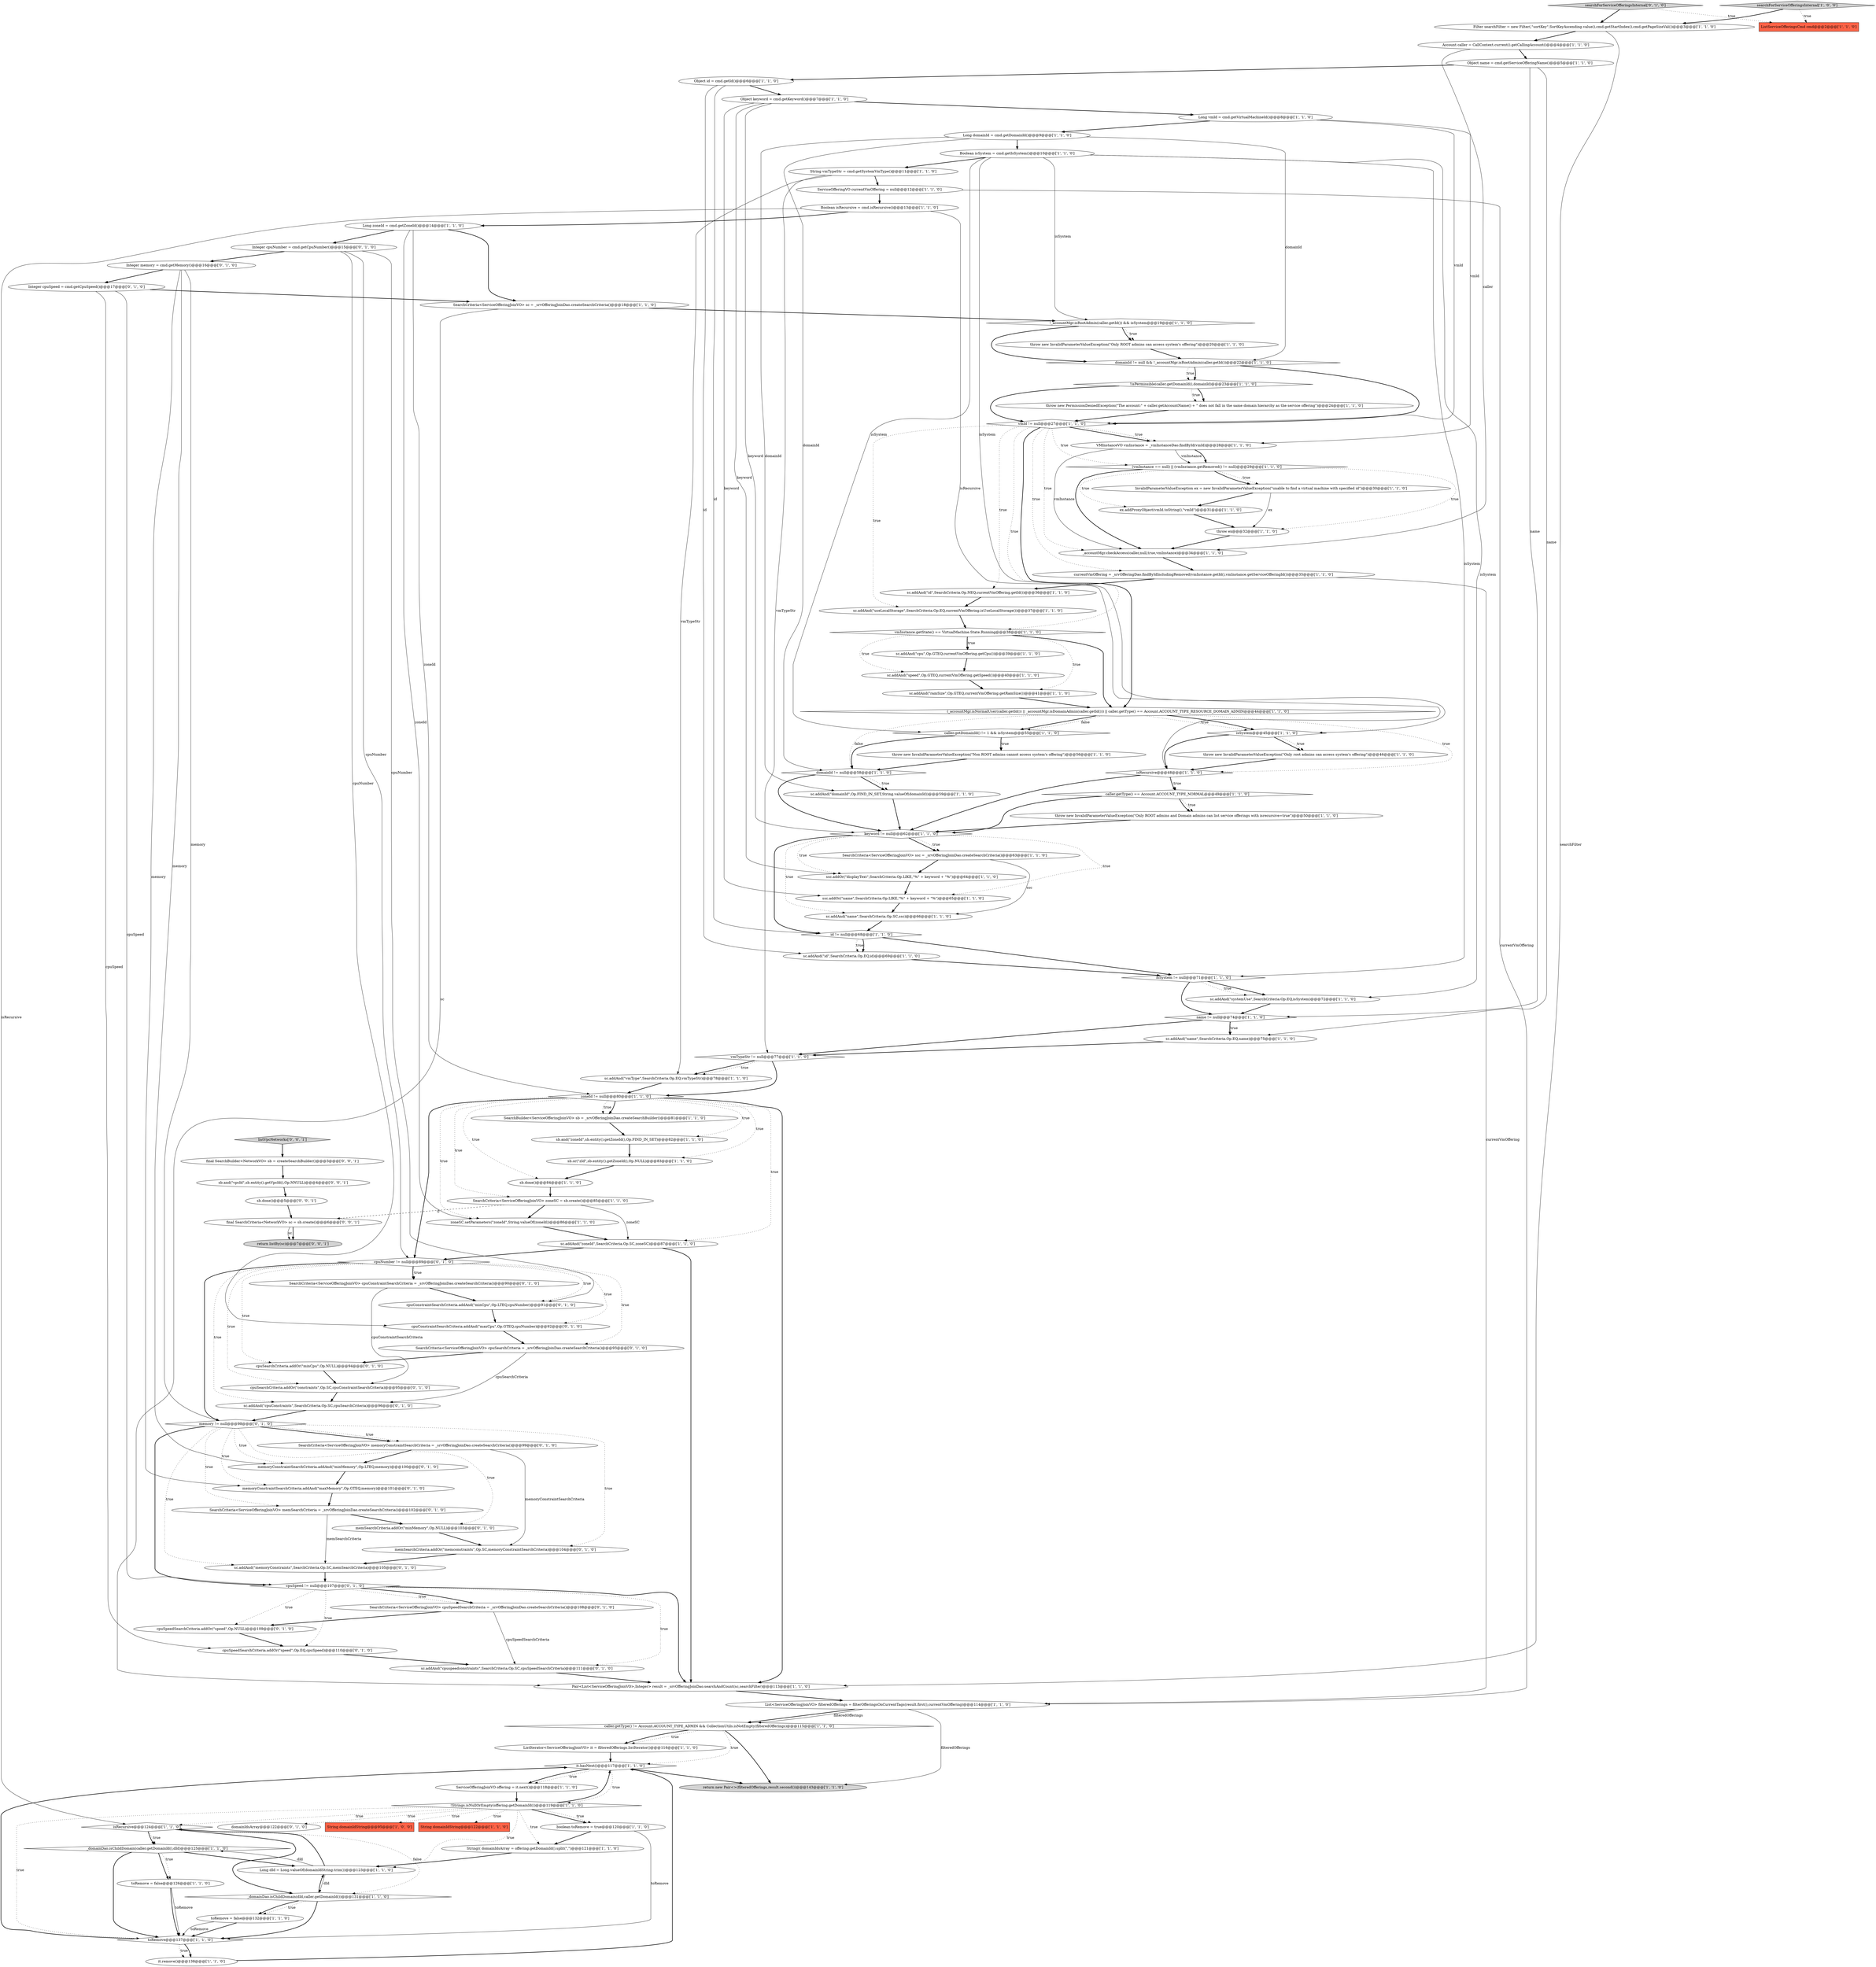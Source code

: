 digraph {
60 [style = filled, label = "SearchCriteria<ServiceOfferingJoinVO> ssc = _srvOfferingJoinDao.createSearchCriteria()@@@63@@@['1', '1', '0']", fillcolor = white, shape = ellipse image = "AAA0AAABBB1BBB"];
116 [style = filled, label = "return listBy(sc)@@@7@@@['0', '0', '1']", fillcolor = lightgray, shape = ellipse image = "AAA0AAABBB3BBB"];
110 [style = filled, label = "searchForServiceOfferingsInternal['0', '1', '0']", fillcolor = lightgray, shape = diamond image = "AAA0AAABBB2BBB"];
58 [style = filled, label = "(_accountMgr.isNormalUser(caller.getId()) || _accountMgr.isDomainAdmin(caller.getId())) || caller.getType() == Account.ACCOUNT_TYPE_RESOURCE_DOMAIN_ADMIN@@@44@@@['1', '1', '0']", fillcolor = white, shape = diamond image = "AAA0AAABBB1BBB"];
100 [style = filled, label = "cpuSearchCriteria.addOr(\"minCpu\",Op.NULL)@@@94@@@['0', '1', '0']", fillcolor = white, shape = ellipse image = "AAA1AAABBB2BBB"];
54 [style = filled, label = "throw new InvalidParameterValueException(\"Only ROOT admins and Domain admins can list service offerings with isrecursive=true\")@@@50@@@['1', '1', '0']", fillcolor = white, shape = ellipse image = "AAA0AAABBB1BBB"];
92 [style = filled, label = "SearchCriteria<ServiceOfferingJoinVO> memSearchCriteria = _srvOfferingJoinDao.createSearchCriteria()@@@102@@@['0', '1', '0']", fillcolor = white, shape = ellipse image = "AAA1AAABBB2BBB"];
71 [style = filled, label = "toRemove = false@@@126@@@['1', '1', '0']", fillcolor = white, shape = ellipse image = "AAA0AAABBB1BBB"];
30 [style = filled, label = "caller.getType() != Account.ACCOUNT_TYPE_ADMIN && CollectionUtils.isNotEmpty(filteredOfferings)@@@115@@@['1', '1', '0']", fillcolor = white, shape = diamond image = "AAA0AAABBB1BBB"];
86 [style = filled, label = "SearchCriteria<ServiceOfferingJoinVO> memoryConstraintSearchCriteria = _srvOfferingJoinDao.createSearchCriteria()@@@99@@@['0', '1', '0']", fillcolor = white, shape = ellipse image = "AAA1AAABBB2BBB"];
2 [style = filled, label = "it.remove()@@@138@@@['1', '1', '0']", fillcolor = white, shape = ellipse image = "AAA0AAABBB1BBB"];
78 [style = filled, label = "isRecursive@@@48@@@['1', '1', '0']", fillcolor = white, shape = diamond image = "AAA0AAABBB1BBB"];
105 [style = filled, label = "Integer cpuNumber = cmd.getCpuNumber()@@@15@@@['0', '1', '0']", fillcolor = white, shape = ellipse image = "AAA1AAABBB2BBB"];
44 [style = filled, label = "Filter searchFilter = new Filter(,\"sortKey\",SortKeyAscending.value(),cmd.getStartIndex(),cmd.getPageSizeVal())@@@3@@@['1', '1', '0']", fillcolor = white, shape = ellipse image = "AAA0AAABBB1BBB"];
39 [style = filled, label = "caller.getDomainId() != 1 && isSystem@@@55@@@['1', '1', '0']", fillcolor = white, shape = diamond image = "AAA0AAABBB1BBB"];
114 [style = filled, label = "listVpcNetworks['0', '0', '1']", fillcolor = lightgray, shape = diamond image = "AAA0AAABBB3BBB"];
101 [style = filled, label = "cpuNumber != null@@@89@@@['0', '1', '0']", fillcolor = white, shape = diamond image = "AAA1AAABBB2BBB"];
80 [style = filled, label = "keyword != null@@@62@@@['1', '1', '0']", fillcolor = white, shape = diamond image = "AAA0AAABBB1BBB"];
40 [style = filled, label = "zoneSC.setParameters(\"zoneId\",String.valueOf(zoneId))@@@86@@@['1', '1', '0']", fillcolor = white, shape = ellipse image = "AAA0AAABBB1BBB"];
17 [style = filled, label = "SearchCriteria<ServiceOfferingJoinVO> zoneSC = sb.create()@@@85@@@['1', '1', '0']", fillcolor = white, shape = ellipse image = "AAA0AAABBB1BBB"];
52 [style = filled, label = "sc.addAnd(\"systemUse\",SearchCriteria.Op.EQ,isSystem)@@@72@@@['1', '1', '0']", fillcolor = white, shape = ellipse image = "AAA0AAABBB1BBB"];
70 [style = filled, label = "sb.and(\"zoneId\",sb.entity().getZoneId(),Op.FIND_IN_SET)@@@82@@@['1', '1', '0']", fillcolor = white, shape = ellipse image = "AAA0AAABBB1BBB"];
94 [style = filled, label = "memory != null@@@98@@@['0', '1', '0']", fillcolor = white, shape = diamond image = "AAA1AAABBB2BBB"];
32 [style = filled, label = "caller.getType() == Account.ACCOUNT_TYPE_NORMAL@@@49@@@['1', '1', '0']", fillcolor = white, shape = diamond image = "AAA0AAABBB1BBB"];
25 [style = filled, label = "!_accountMgr.isRootAdmin(caller.getId()) && isSystem@@@19@@@['1', '1', '0']", fillcolor = white, shape = diamond image = "AAA0AAABBB1BBB"];
28 [style = filled, label = "VMInstanceVO vmInstance = _vmInstanceDao.findById(vmId)@@@28@@@['1', '1', '0']", fillcolor = white, shape = ellipse image = "AAA0AAABBB1BBB"];
113 [style = filled, label = "sb.done()@@@5@@@['0', '0', '1']", fillcolor = white, shape = ellipse image = "AAA0AAABBB3BBB"];
79 [style = filled, label = "Long zoneId = cmd.getZoneId()@@@14@@@['1', '1', '0']", fillcolor = white, shape = ellipse image = "AAA0AAABBB1BBB"];
6 [style = filled, label = "Account caller = CallContext.current().getCallingAccount()@@@4@@@['1', '1', '0']", fillcolor = white, shape = ellipse image = "AAA0AAABBB1BBB"];
81 [style = filled, label = "ServiceOfferingJoinVO offering = it.next()@@@118@@@['1', '1', '0']", fillcolor = white, shape = ellipse image = "AAA0AAABBB1BBB"];
12 [style = filled, label = "id != null@@@68@@@['1', '1', '0']", fillcolor = white, shape = diamond image = "AAA0AAABBB1BBB"];
49 [style = filled, label = "toRemove = false@@@132@@@['1', '1', '0']", fillcolor = white, shape = ellipse image = "AAA0AAABBB1BBB"];
112 [style = filled, label = "final SearchBuilder<NetworkVO> sb = createSearchBuilder()@@@3@@@['0', '0', '1']", fillcolor = white, shape = ellipse image = "AAA0AAABBB3BBB"];
63 [style = filled, label = "isRecursive@@@124@@@['1', '1', '0']", fillcolor = white, shape = diamond image = "AAA0AAABBB1BBB"];
21 [style = filled, label = "Long dId = Long.valueOf(domainIdString.trim())@@@123@@@['1', '1', '0']", fillcolor = white, shape = ellipse image = "AAA0AAABBB1BBB"];
13 [style = filled, label = "throw new InvalidParameterValueException(\"Only ROOT admins can access system's offering\")@@@20@@@['1', '1', '0']", fillcolor = white, shape = ellipse image = "AAA0AAABBB1BBB"];
64 [style = filled, label = "Object name = cmd.getServiceOfferingName()@@@5@@@['1', '1', '0']", fillcolor = white, shape = ellipse image = "AAA0AAABBB1BBB"];
95 [style = filled, label = "sc.addAnd(\"cpuspeedconstraints\",SearchCriteria.Op.SC,cpuSpeedSearchCriteria)@@@111@@@['0', '1', '0']", fillcolor = white, shape = ellipse image = "AAA1AAABBB2BBB"];
88 [style = filled, label = "cpuConstraintSearchCriteria.addAnd(\"minCpu\",Op.LTEQ,cpuNumber)@@@91@@@['0', '1', '0']", fillcolor = white, shape = ellipse image = "AAA1AAABBB2BBB"];
48 [style = filled, label = "it.hasNext()@@@117@@@['1', '1', '0']", fillcolor = white, shape = diamond image = "AAA0AAABBB1BBB"];
0 [style = filled, label = "Object id = cmd.getId()@@@6@@@['1', '1', '0']", fillcolor = white, shape = ellipse image = "AAA0AAABBB1BBB"];
106 [style = filled, label = "sc.addAnd(\"cpuConstraints\",SearchCriteria.Op.SC,cpuSearchCriteria)@@@96@@@['0', '1', '0']", fillcolor = white, shape = ellipse image = "AAA1AAABBB2BBB"];
75 [style = filled, label = "String vmTypeStr = cmd.getSystemVmType()@@@11@@@['1', '1', '0']", fillcolor = white, shape = ellipse image = "AAA0AAABBB1BBB"];
91 [style = filled, label = "Integer cpuSpeed = cmd.getCpuSpeed()@@@17@@@['0', '1', '0']", fillcolor = white, shape = ellipse image = "AAA1AAABBB2BBB"];
104 [style = filled, label = "memSearchCriteria.addOr(\"memconstraints\",Op.SC,memoryConstraintSearchCriteria)@@@104@@@['0', '1', '0']", fillcolor = white, shape = ellipse image = "AAA1AAABBB2BBB"];
108 [style = filled, label = "cpuSpeedSearchCriteria.addOr(\"speed\",Op.EQ,cpuSpeed)@@@110@@@['0', '1', '0']", fillcolor = white, shape = ellipse image = "AAA1AAABBB2BBB"];
109 [style = filled, label = "memSearchCriteria.addOr(\"minMemory\",Op.NULL)@@@103@@@['0', '1', '0']", fillcolor = white, shape = ellipse image = "AAA1AAABBB2BBB"];
51 [style = filled, label = "(vmInstance == null) || (vmInstance.getRemoved() != null)@@@29@@@['1', '1', '0']", fillcolor = white, shape = diamond image = "AAA0AAABBB1BBB"];
20 [style = filled, label = "domainId != null && !_accountMgr.isRootAdmin(caller.getId())@@@22@@@['1', '1', '0']", fillcolor = white, shape = diamond image = "AAA0AAABBB1BBB"];
38 [style = filled, label = "currentVmOffering = _srvOfferingDao.findByIdIncludingRemoved(vmInstance.getId(),vmInstance.getServiceOfferingId())@@@35@@@['1', '1', '0']", fillcolor = white, shape = ellipse image = "AAA0AAABBB1BBB"];
42 [style = filled, label = "throw new PermissionDeniedException(\"The account:\" + caller.getAccountName() + \" does not fall in the same domain hierarchy as the service offering\")@@@24@@@['1', '1', '0']", fillcolor = white, shape = ellipse image = "AAA0AAABBB1BBB"];
18 [style = filled, label = "sc.addAnd(\"name\",SearchCriteria.Op.SC,ssc)@@@66@@@['1', '1', '0']", fillcolor = white, shape = ellipse image = "AAA0AAABBB1BBB"];
27 [style = filled, label = "ssc.addOr(\"displayText\",SearchCriteria.Op.LIKE,\"%\" + keyword + \"%\")@@@64@@@['1', '1', '0']", fillcolor = white, shape = ellipse image = "AAA0AAABBB1BBB"];
41 [style = filled, label = "sc.addAnd(\"useLocalStorage\",SearchCriteria.Op.EQ,currentVmOffering.isUseLocalStorage())@@@37@@@['1', '1', '0']", fillcolor = white, shape = ellipse image = "AAA0AAABBB1BBB"];
55 [style = filled, label = "sb.done()@@@84@@@['1', '1', '0']", fillcolor = white, shape = ellipse image = "AAA0AAABBB1BBB"];
76 [style = filled, label = "ex.addProxyObject(vmId.toString(),\"vmId\")@@@31@@@['1', '1', '0']", fillcolor = white, shape = ellipse image = "AAA0AAABBB1BBB"];
15 [style = filled, label = "domainId != null@@@58@@@['1', '1', '0']", fillcolor = white, shape = diamond image = "AAA0AAABBB1BBB"];
1 [style = filled, label = "_domainDao.isChildDomain(caller.getDomainId(),dId)@@@125@@@['1', '1', '0']", fillcolor = white, shape = diamond image = "AAA0AAABBB1BBB"];
36 [style = filled, label = "sc.addAnd(\"id\",SearchCriteria.Op.EQ,id)@@@69@@@['1', '1', '0']", fillcolor = white, shape = ellipse image = "AAA0AAABBB1BBB"];
73 [style = filled, label = "_domainDao.isChildDomain(dId,caller.getDomainId())@@@131@@@['1', '1', '0']", fillcolor = white, shape = diamond image = "AAA0AAABBB1BBB"];
107 [style = filled, label = "SearchCriteria<ServiceOfferingJoinVO> cpuSpeedSearchCriteria = _srvOfferingJoinDao.createSearchCriteria()@@@108@@@['0', '1', '0']", fillcolor = white, shape = ellipse image = "AAA1AAABBB2BBB"];
72 [style = filled, label = "Object keyword = cmd.getKeyword()@@@7@@@['1', '1', '0']", fillcolor = white, shape = ellipse image = "AAA0AAABBB1BBB"];
93 [style = filled, label = "sc.addAnd(\"memoryConstraints\",SearchCriteria.Op.SC,memSearchCriteria)@@@105@@@['0', '1', '0']", fillcolor = white, shape = ellipse image = "AAA1AAABBB2BBB"];
53 [style = filled, label = "ServiceOfferingVO currentVmOffering = null@@@12@@@['1', '1', '0']", fillcolor = white, shape = ellipse image = "AAA0AAABBB1BBB"];
57 [style = filled, label = "SearchCriteria<ServiceOfferingJoinVO> sc = _srvOfferingJoinDao.createSearchCriteria()@@@18@@@['1', '1', '0']", fillcolor = white, shape = ellipse image = "AAA0AAABBB1BBB"];
31 [style = filled, label = "sc.addAnd(\"cpu\",Op.GTEQ,currentVmOffering.getCpu())@@@39@@@['1', '1', '0']", fillcolor = white, shape = ellipse image = "AAA0AAABBB1BBB"];
43 [style = filled, label = "sc.addAnd(\"zoneId\",SearchCriteria.Op.SC,zoneSC)@@@87@@@['1', '1', '0']", fillcolor = white, shape = ellipse image = "AAA0AAABBB1BBB"];
45 [style = filled, label = "InvalidParameterValueException ex = new InvalidParameterValueException(\"unable to find a virtual machine with specified id\")@@@30@@@['1', '1', '0']", fillcolor = white, shape = ellipse image = "AAA0AAABBB1BBB"];
59 [style = filled, label = "SearchBuilder<ServiceOfferingJoinVO> sb = _srvOfferingJoinDao.createSearchBuilder()@@@81@@@['1', '1', '0']", fillcolor = white, shape = ellipse image = "AAA0AAABBB1BBB"];
46 [style = filled, label = "List<ServiceOfferingJoinVO> filteredOfferings = filterOfferingsOnCurrentTags(result.first(),currentVmOffering)@@@114@@@['1', '1', '0']", fillcolor = white, shape = ellipse image = "AAA0AAABBB1BBB"];
19 [style = filled, label = "Long vmId = cmd.getVirtualMachineId()@@@8@@@['1', '1', '0']", fillcolor = white, shape = ellipse image = "AAA0AAABBB1BBB"];
98 [style = filled, label = "SearchCriteria<ServiceOfferingJoinVO> cpuSearchCriteria = _srvOfferingJoinDao.createSearchCriteria()@@@93@@@['0', '1', '0']", fillcolor = white, shape = ellipse image = "AAA1AAABBB2BBB"];
34 [style = filled, label = "boolean toRemove = true@@@120@@@['1', '1', '0']", fillcolor = white, shape = ellipse image = "AAA0AAABBB1BBB"];
102 [style = filled, label = "cpuSearchCriteria.addOr(\"constraints\",Op.SC,cpuConstraintSearchCriteria)@@@95@@@['0', '1', '0']", fillcolor = white, shape = ellipse image = "AAA1AAABBB2BBB"];
9 [style = filled, label = "String(( domainIdsArray = offering.getDomainId().split(\",\")@@@121@@@['1', '1', '0']", fillcolor = white, shape = ellipse image = "AAA0AAABBB1BBB"];
62 [style = filled, label = "sc.addAnd(\"name\",SearchCriteria.Op.EQ,name)@@@75@@@['1', '1', '0']", fillcolor = white, shape = ellipse image = "AAA0AAABBB1BBB"];
4 [style = filled, label = "!Strings.isNullOrEmpty(offering.getDomainId())@@@119@@@['1', '1', '0']", fillcolor = white, shape = diamond image = "AAA0AAABBB1BBB"];
82 [style = filled, label = "name != null@@@74@@@['1', '1', '0']", fillcolor = white, shape = diamond image = "AAA0AAABBB1BBB"];
87 [style = filled, label = "Integer memory = cmd.getMemory()@@@16@@@['0', '1', '0']", fillcolor = white, shape = ellipse image = "AAA1AAABBB2BBB"];
8 [style = filled, label = "vmInstance.getState() == VirtualMachine.State.Running@@@38@@@['1', '1', '0']", fillcolor = white, shape = diamond image = "AAA0AAABBB1BBB"];
14 [style = filled, label = "sc.addAnd(\"id\",SearchCriteria.Op.NEQ,currentVmOffering.getId())@@@36@@@['1', '1', '0']", fillcolor = white, shape = ellipse image = "AAA0AAABBB1BBB"];
97 [style = filled, label = "SearchCriteria<ServiceOfferingJoinVO> cpuConstraintSearchCriteria = _srvOfferingJoinDao.createSearchCriteria()@@@90@@@['0', '1', '0']", fillcolor = white, shape = ellipse image = "AAA1AAABBB2BBB"];
7 [style = filled, label = "!isPermissible(caller.getDomainId(),domainId)@@@23@@@['1', '1', '0']", fillcolor = white, shape = diamond image = "AAA0AAABBB1BBB"];
103 [style = filled, label = "domainIdsArray@@@122@@@['0', '1', '0']", fillcolor = white, shape = ellipse image = "AAA0AAABBB2BBB"];
96 [style = filled, label = "cpuConstraintSearchCriteria.addAnd(\"maxCpu\",Op.GTEQ,cpuNumber)@@@92@@@['0', '1', '0']", fillcolor = white, shape = ellipse image = "AAA1AAABBB2BBB"];
90 [style = filled, label = "memoryConstraintSearchCriteria.addAnd(\"maxMemory\",Op.GTEQ,memory)@@@101@@@['0', '1', '0']", fillcolor = white, shape = ellipse image = "AAA1AAABBB2BBB"];
56 [style = filled, label = "throw new InvalidParameterValueException(\"Only root admins can access system's offering\")@@@46@@@['1', '1', '0']", fillcolor = white, shape = ellipse image = "AAA0AAABBB1BBB"];
84 [style = filled, label = "Pair<List<ServiceOfferingJoinVO>,Integer> result = _srvOfferingJoinDao.searchAndCount(sc,searchFilter)@@@113@@@['1', '1', '0']", fillcolor = white, shape = ellipse image = "AAA0AAABBB1BBB"];
3 [style = filled, label = "sc.addAnd(\"domainId\",Op.FIND_IN_SET,String.valueOf(domainId))@@@59@@@['1', '1', '0']", fillcolor = white, shape = ellipse image = "AAA0AAABBB1BBB"];
10 [style = filled, label = "String domainIdString@@@95@@@['1', '0', '0']", fillcolor = tomato, shape = box image = "AAA0AAABBB1BBB"];
37 [style = filled, label = "Boolean isRecursive = cmd.isRecursive()@@@13@@@['1', '1', '0']", fillcolor = white, shape = ellipse image = "AAA0AAABBB1BBB"];
85 [style = filled, label = "cpuSpeedSearchCriteria.addOr(\"speed\",Op.NULL)@@@109@@@['0', '1', '0']", fillcolor = white, shape = ellipse image = "AAA1AAABBB2BBB"];
115 [style = filled, label = "final SearchCriteria<NetworkVO> sc = sb.create()@@@6@@@['0', '0', '1']", fillcolor = white, shape = ellipse image = "AAA0AAABBB3BBB"];
47 [style = filled, label = "_accountMgr.checkAccess(caller,null,true,vmInstance)@@@34@@@['1', '1', '0']", fillcolor = white, shape = ellipse image = "AAA0AAABBB1BBB"];
50 [style = filled, label = "return new Pair<>(filteredOfferings,result.second())@@@143@@@['1', '1', '0']", fillcolor = lightgray, shape = ellipse image = "AAA0AAABBB1BBB"];
35 [style = filled, label = "sb.or(\"zId\",sb.entity().getZoneId(),Op.NULL)@@@83@@@['1', '1', '0']", fillcolor = white, shape = ellipse image = "AAA0AAABBB1BBB"];
69 [style = filled, label = "sc.addAnd(\"speed\",Op.GTEQ,currentVmOffering.getSpeed())@@@40@@@['1', '1', '0']", fillcolor = white, shape = ellipse image = "AAA0AAABBB1BBB"];
111 [style = filled, label = "sb.and(\"vpcId\",sb.entity().getVpcId(),Op.NNULL)@@@4@@@['0', '0', '1']", fillcolor = white, shape = ellipse image = "AAA0AAABBB3BBB"];
67 [style = filled, label = "Long domainId = cmd.getDomainId()@@@9@@@['1', '1', '0']", fillcolor = white, shape = ellipse image = "AAA0AAABBB1BBB"];
68 [style = filled, label = "ListIterator<ServiceOfferingJoinVO> it = filteredOfferings.listIterator()@@@116@@@['1', '1', '0']", fillcolor = white, shape = ellipse image = "AAA0AAABBB1BBB"];
74 [style = filled, label = "sc.addAnd(\"vmType\",SearchCriteria.Op.EQ,vmTypeStr)@@@78@@@['1', '1', '0']", fillcolor = white, shape = ellipse image = "AAA0AAABBB1BBB"];
61 [style = filled, label = "ListServiceOfferingsCmd cmd@@@2@@@['1', '1', '0']", fillcolor = tomato, shape = box image = "AAA0AAABBB1BBB"];
99 [style = filled, label = "cpuSpeed != null@@@107@@@['0', '1', '0']", fillcolor = white, shape = diamond image = "AAA1AAABBB2BBB"];
22 [style = filled, label = "vmId != null@@@27@@@['1', '1', '0']", fillcolor = white, shape = diamond image = "AAA0AAABBB1BBB"];
23 [style = filled, label = "isSystem@@@45@@@['1', '1', '0']", fillcolor = white, shape = diamond image = "AAA0AAABBB1BBB"];
77 [style = filled, label = "throw ex@@@32@@@['1', '1', '0']", fillcolor = white, shape = ellipse image = "AAA0AAABBB1BBB"];
66 [style = filled, label = "Boolean isSystem = cmd.getIsSystem()@@@10@@@['1', '1', '0']", fillcolor = white, shape = ellipse image = "AAA0AAABBB1BBB"];
33 [style = filled, label = "isSystem != null@@@71@@@['1', '1', '0']", fillcolor = white, shape = diamond image = "AAA0AAABBB1BBB"];
89 [style = filled, label = "memoryConstraintSearchCriteria.addAnd(\"minMemory\",Op.LTEQ,memory)@@@100@@@['0', '1', '0']", fillcolor = white, shape = ellipse image = "AAA1AAABBB2BBB"];
5 [style = filled, label = "sc.addAnd(\"ramSize\",Op.GTEQ,currentVmOffering.getRamSize())@@@41@@@['1', '1', '0']", fillcolor = white, shape = ellipse image = "AAA0AAABBB1BBB"];
26 [style = filled, label = "throw new InvalidParameterValueException(\"Non ROOT admins cannot access system's offering\")@@@56@@@['1', '1', '0']", fillcolor = white, shape = ellipse image = "AAA0AAABBB1BBB"];
11 [style = filled, label = "String domainIdString@@@122@@@['1', '1', '0']", fillcolor = tomato, shape = box image = "AAA0AAABBB1BBB"];
29 [style = filled, label = "vmTypeStr != null@@@77@@@['1', '1', '0']", fillcolor = white, shape = diamond image = "AAA0AAABBB1BBB"];
83 [style = filled, label = "zoneId != null@@@80@@@['1', '1', '0']", fillcolor = white, shape = diamond image = "AAA0AAABBB1BBB"];
24 [style = filled, label = "searchForServiceOfferingsInternal['1', '0', '0']", fillcolor = lightgray, shape = diamond image = "AAA0AAABBB1BBB"];
16 [style = filled, label = "toRemove@@@137@@@['1', '1', '0']", fillcolor = white, shape = diamond image = "AAA0AAABBB1BBB"];
65 [style = filled, label = "ssc.addOr(\"name\",SearchCriteria.Op.LIKE,\"%\" + keyword + \"%\")@@@65@@@['1', '1', '0']", fillcolor = white, shape = ellipse image = "AAA0AAABBB1BBB"];
105->87 [style = bold, label=""];
64->62 [style = solid, label="name"];
32->54 [style = bold, label=""];
7->42 [style = bold, label=""];
12->33 [style = bold, label=""];
29->74 [style = bold, label=""];
99->107 [style = dotted, label="true"];
20->7 [style = bold, label=""];
33->82 [style = bold, label=""];
16->2 [style = dotted, label="true"];
15->80 [style = bold, label=""];
33->52 [style = bold, label=""];
22->51 [style = dotted, label="true"];
4->21 [style = dotted, label="true"];
99->85 [style = dotted, label="true"];
37->79 [style = bold, label=""];
102->106 [style = bold, label=""];
33->52 [style = dotted, label="true"];
110->61 [style = dotted, label="true"];
94->90 [style = dotted, label="true"];
72->27 [style = solid, label="keyword"];
92->93 [style = solid, label="memSearchCriteria"];
63->1 [style = dotted, label="true"];
79->105 [style = bold, label=""];
100->102 [style = bold, label=""];
87->94 [style = solid, label="memory"];
1->71 [style = bold, label=""];
7->22 [style = bold, label=""];
8->31 [style = bold, label=""];
115->116 [style = bold, label=""];
87->89 [style = solid, label="memory"];
22->38 [style = dotted, label="true"];
30->68 [style = dotted, label="true"];
38->46 [style = solid, label="currentVmOffering"];
58->39 [style = bold, label=""];
37->63 [style = solid, label="isRecursive"];
27->65 [style = bold, label=""];
104->93 [style = bold, label=""];
58->78 [style = dotted, label="true"];
65->18 [style = bold, label=""];
83->59 [style = bold, label=""];
2->48 [style = bold, label=""];
25->13 [style = dotted, label="true"];
80->27 [style = dotted, label="true"];
99->84 [style = bold, label=""];
88->96 [style = bold, label=""];
22->28 [style = bold, label=""];
25->13 [style = bold, label=""];
34->16 [style = solid, label="toRemove"];
20->7 [style = dotted, label="true"];
8->5 [style = dotted, label="true"];
56->78 [style = bold, label=""];
23->78 [style = bold, label=""];
21->1 [style = solid, label="dId"];
4->9 [style = dotted, label="true"];
52->82 [style = bold, label=""];
66->23 [style = solid, label="isSystem"];
66->33 [style = solid, label="isSystem"];
105->101 [style = solid, label="cpuNumber"];
45->76 [style = bold, label=""];
13->20 [style = bold, label=""];
6->47 [style = solid, label="caller"];
82->62 [style = dotted, label="true"];
37->78 [style = solid, label="isRecursive"];
63->73 [style = dotted, label="false"];
23->56 [style = bold, label=""];
91->57 [style = bold, label=""];
75->53 [style = bold, label=""];
101->102 [style = dotted, label="true"];
80->60 [style = bold, label=""];
72->65 [style = solid, label="keyword"];
86->104 [style = solid, label="memoryConstraintSearchCriteria"];
4->63 [style = dotted, label="true"];
44->6 [style = bold, label=""];
79->83 [style = solid, label="zoneId"];
83->35 [style = dotted, label="true"];
78->32 [style = dotted, label="true"];
83->70 [style = dotted, label="true"];
95->84 [style = bold, label=""];
24->44 [style = bold, label=""];
93->99 [style = bold, label=""];
58->39 [style = dotted, label="false"];
80->18 [style = dotted, label="true"];
81->4 [style = bold, label=""];
82->62 [style = bold, label=""];
105->88 [style = solid, label="cpuNumber"];
22->28 [style = dotted, label="true"];
83->43 [style = dotted, label="true"];
80->60 [style = dotted, label="true"];
63->73 [style = bold, label=""];
66->25 [style = solid, label="isSystem"];
29->83 [style = bold, label=""];
6->64 [style = bold, label=""];
3->80 [style = bold, label=""];
83->84 [style = bold, label=""];
43->84 [style = bold, label=""];
111->113 [style = bold, label=""];
71->16 [style = solid, label="toRemove"];
48->50 [style = bold, label=""];
94->93 [style = dotted, label="true"];
76->77 [style = bold, label=""];
110->44 [style = bold, label=""];
79->40 [style = solid, label="zoneId"];
115->116 [style = solid, label="sc"];
23->56 [style = dotted, label="true"];
94->89 [style = dotted, label="true"];
22->47 [style = dotted, label="true"];
107->85 [style = bold, label=""];
108->95 [style = bold, label=""];
94->86 [style = bold, label=""];
34->9 [style = bold, label=""];
114->112 [style = bold, label=""];
30->68 [style = bold, label=""];
14->41 [style = bold, label=""];
70->35 [style = bold, label=""];
24->61 [style = dotted, label="true"];
66->75 [style = bold, label=""];
16->2 [style = bold, label=""];
43->101 [style = bold, label=""];
101->106 [style = dotted, label="true"];
22->58 [style = bold, label=""];
0->72 [style = bold, label=""];
0->12 [style = solid, label="id"];
82->29 [style = bold, label=""];
22->41 [style = dotted, label="true"];
66->39 [style = solid, label="isSystem"];
73->16 [style = bold, label=""];
47->38 [style = bold, label=""];
8->69 [style = dotted, label="true"];
1->71 [style = dotted, label="true"];
28->51 [style = solid, label="vmInstance"];
15->3 [style = bold, label=""];
92->109 [style = bold, label=""];
39->15 [style = bold, label=""];
51->45 [style = dotted, label="true"];
63->1 [style = bold, label=""];
72->80 [style = solid, label="keyword"];
67->15 [style = solid, label="domainId"];
78->80 [style = bold, label=""];
69->5 [style = bold, label=""];
101->88 [style = dotted, label="true"];
97->102 [style = solid, label="cpuConstraintSearchCriteria"];
54->80 [style = bold, label=""];
99->107 [style = bold, label=""];
67->3 [style = solid, label="domainId"];
30->50 [style = bold, label=""];
51->76 [style = dotted, label="true"];
45->77 [style = solid, label="ex"];
99->108 [style = dotted, label="true"];
4->103 [style = dotted, label="true"];
101->94 [style = bold, label=""];
42->22 [style = bold, label=""];
57->84 [style = solid, label="sc"];
98->106 [style = solid, label="cpuSearchCriteria"];
64->82 [style = solid, label="name"];
21->63 [style = bold, label=""];
4->34 [style = bold, label=""];
106->94 [style = bold, label=""];
58->23 [style = dotted, label="true"];
91->108 [style = solid, label="cpuSpeed"];
75->29 [style = solid, label="vmTypeStr"];
49->16 [style = bold, label=""];
53->46 [style = solid, label="currentVmOffering"];
87->90 [style = solid, label="memory"];
101->98 [style = dotted, label="true"];
51->45 [style = bold, label=""];
40->43 [style = bold, label=""];
86->89 [style = bold, label=""];
31->69 [style = bold, label=""];
60->27 [style = bold, label=""];
20->22 [style = bold, label=""];
8->31 [style = dotted, label="true"];
94->92 [style = dotted, label="true"];
4->11 [style = dotted, label="true"];
5->58 [style = bold, label=""];
83->55 [style = dotted, label="true"];
107->95 [style = solid, label="cpuSpeedSearchCriteria"];
35->55 [style = bold, label=""];
58->15 [style = dotted, label="false"];
26->15 [style = bold, label=""];
4->48 [style = bold, label=""];
91->99 [style = solid, label="cpuSpeed"];
98->100 [style = bold, label=""];
46->30 [style = bold, label=""];
39->26 [style = dotted, label="true"];
41->8 [style = bold, label=""];
48->81 [style = dotted, label="true"];
36->33 [style = bold, label=""];
32->54 [style = dotted, label="true"];
64->0 [style = bold, label=""];
80->12 [style = bold, label=""];
113->115 [style = bold, label=""];
17->43 [style = solid, label="zoneSC"];
49->16 [style = solid, label="toRemove"];
99->95 [style = dotted, label="true"];
8->58 [style = bold, label=""];
62->29 [style = bold, label=""];
105->96 [style = solid, label="cpuNumber"];
66->52 [style = solid, label="isSystem"];
55->17 [style = bold, label=""];
77->47 [style = bold, label=""];
12->36 [style = dotted, label="true"];
83->40 [style = dotted, label="true"];
17->115 [style = dashed, label="0"];
7->42 [style = dotted, label="true"];
71->16 [style = bold, label=""];
67->66 [style = bold, label=""];
39->26 [style = bold, label=""];
79->57 [style = bold, label=""];
28->51 [style = bold, label=""];
96->98 [style = bold, label=""];
75->74 [style = solid, label="vmTypeStr"];
94->99 [style = bold, label=""];
21->73 [style = solid, label="dId"];
30->48 [style = dotted, label="true"];
72->19 [style = bold, label=""];
51->77 [style = dotted, label="true"];
51->47 [style = bold, label=""];
90->92 [style = bold, label=""];
73->49 [style = dotted, label="true"];
4->16 [style = dotted, label="true"];
46->50 [style = solid, label="filteredOfferings"];
53->37 [style = bold, label=""];
83->17 [style = dotted, label="true"];
38->14 [style = bold, label=""];
60->18 [style = solid, label="ssc"];
109->104 [style = bold, label=""];
94->104 [style = dotted, label="true"];
25->20 [style = bold, label=""];
101->96 [style = dotted, label="true"];
1->21 [style = bold, label=""];
4->10 [style = dotted, label="true"];
78->32 [style = bold, label=""];
0->36 [style = solid, label="id"];
101->97 [style = dotted, label="true"];
89->90 [style = bold, label=""];
22->8 [style = dotted, label="true"];
46->30 [style = solid, label="filteredOfferings"];
28->47 [style = solid, label="vmInstance"];
73->21 [style = bold, label=""];
9->21 [style = bold, label=""];
101->100 [style = dotted, label="true"];
68->48 [style = bold, label=""];
83->101 [style = bold, label=""];
16->48 [style = bold, label=""];
112->111 [style = bold, label=""];
80->65 [style = dotted, label="true"];
48->81 [style = bold, label=""];
58->23 [style = bold, label=""];
4->34 [style = dotted, label="true"];
97->88 [style = bold, label=""];
101->97 [style = bold, label=""];
87->91 [style = bold, label=""];
29->74 [style = dotted, label="true"];
48->4 [style = dotted, label="true"];
22->14 [style = dotted, label="true"];
74->83 [style = bold, label=""];
59->70 [style = bold, label=""];
85->108 [style = bold, label=""];
44->84 [style = solid, label="searchFilter"];
19->28 [style = solid, label="vmId"];
94->109 [style = dotted, label="true"];
32->80 [style = bold, label=""];
84->46 [style = bold, label=""];
73->49 [style = bold, label=""];
83->59 [style = dotted, label="true"];
18->12 [style = bold, label=""];
67->20 [style = solid, label="domainId"];
57->25 [style = bold, label=""];
1->16 [style = bold, label=""];
19->67 [style = bold, label=""];
12->36 [style = bold, label=""];
94->86 [style = dotted, label="true"];
17->40 [style = bold, label=""];
19->22 [style = solid, label="vmId"];
15->3 [style = dotted, label="true"];
}
